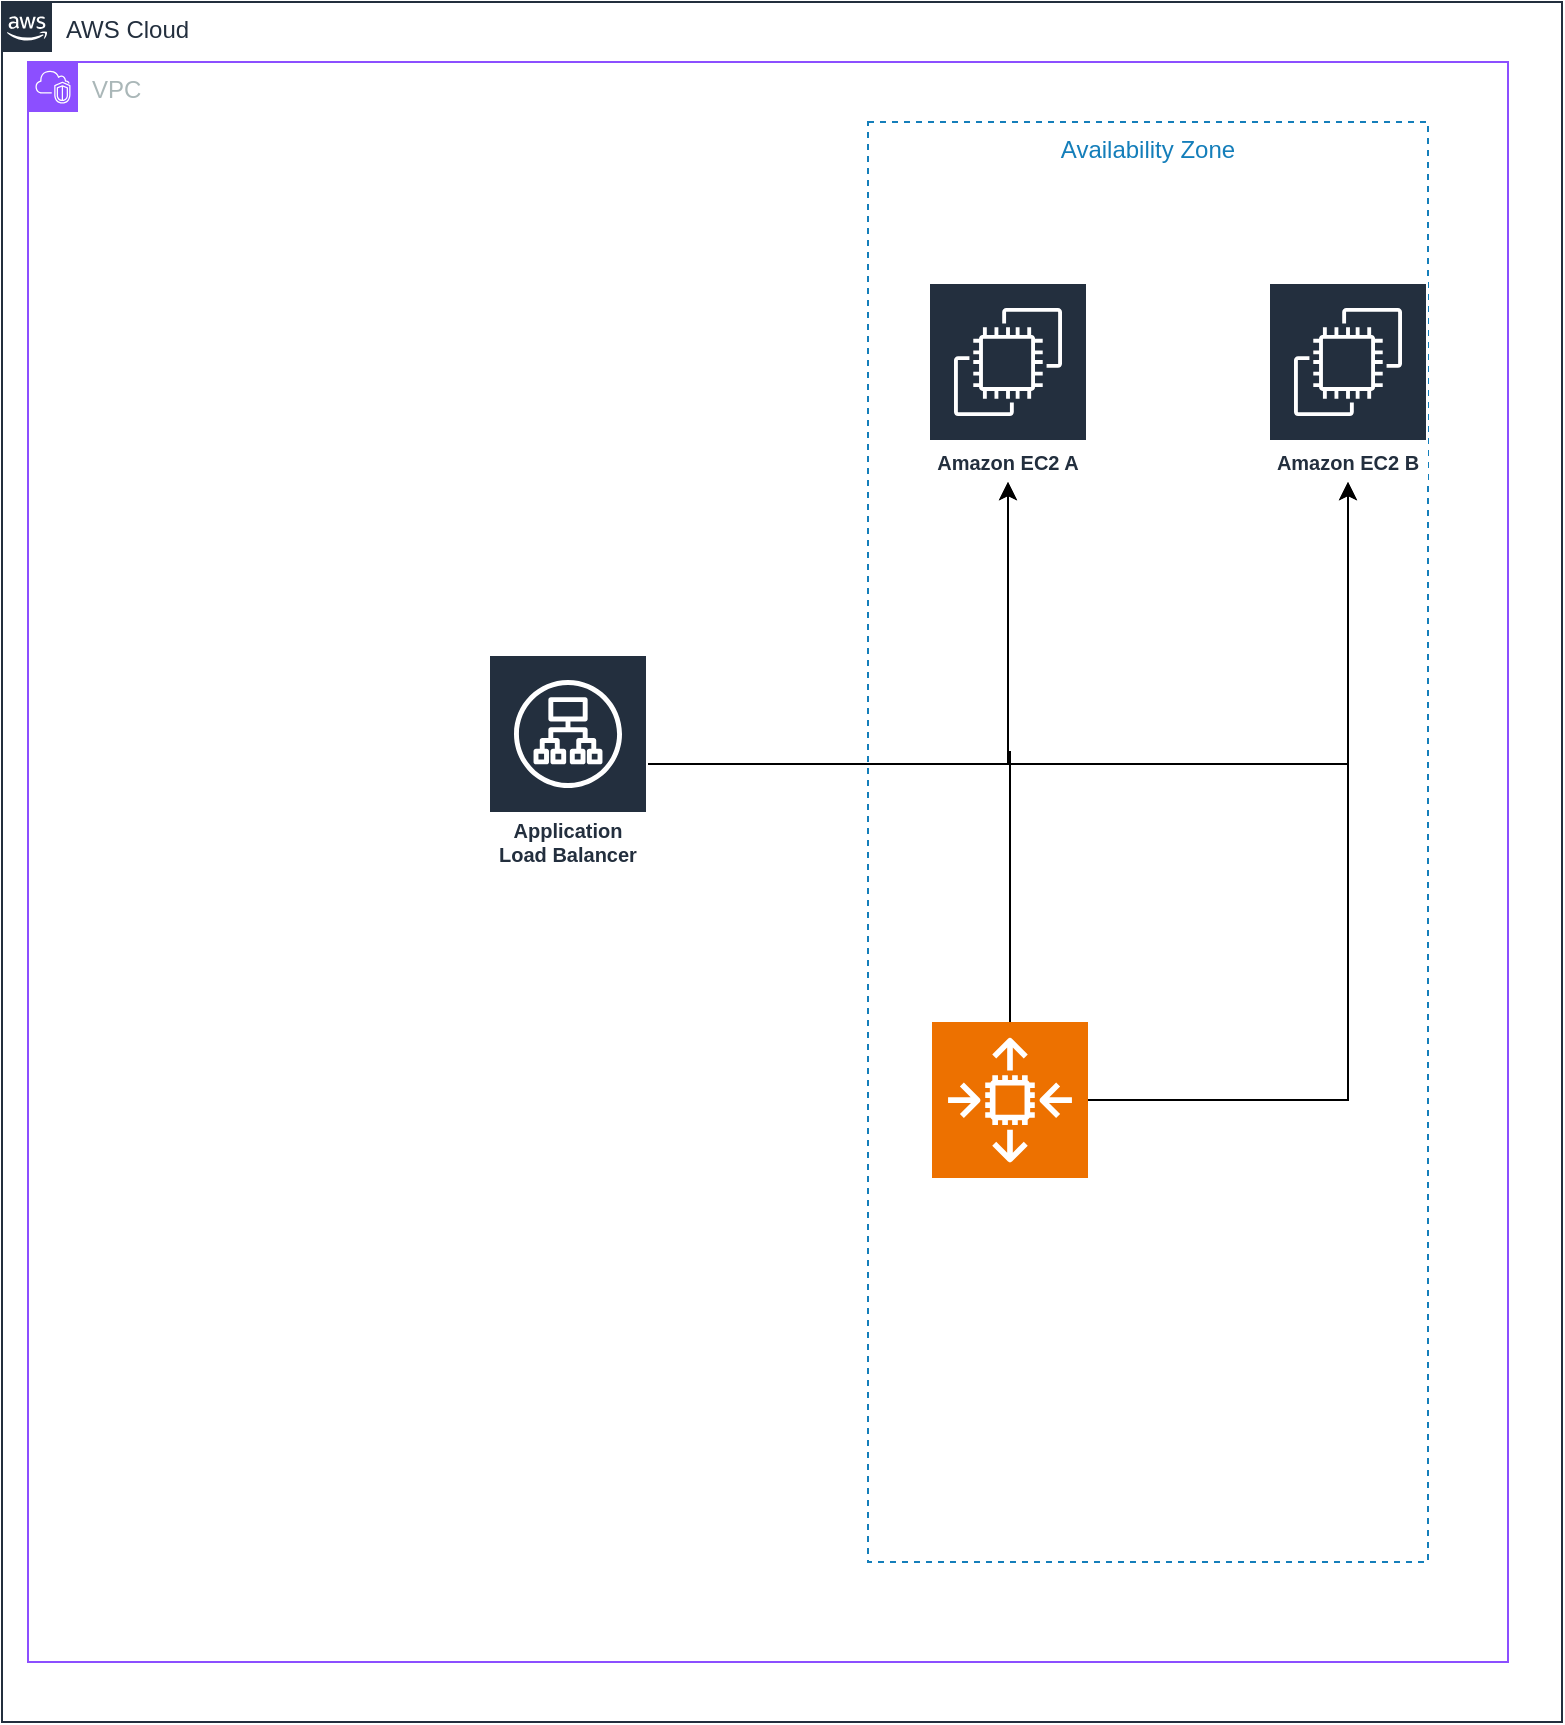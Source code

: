 <mxfile version="22.1.8" type="github">
  <diagram name="Página-1" id="9Tw5aG8YvwJOKgrTcYbX">
    <mxGraphModel dx="2550" dy="1931" grid="1" gridSize="10" guides="1" tooltips="1" connect="1" arrows="1" fold="1" page="1" pageScale="1" pageWidth="827" pageHeight="1169" math="0" shadow="0">
      <root>
        <mxCell id="0" />
        <mxCell id="1" parent="0" />
        <mxCell id="_TDzXn1x_TyscTKE9WUD-2" value="AWS Cloud" style="points=[[0,0],[0.25,0],[0.5,0],[0.75,0],[1,0],[1,0.25],[1,0.5],[1,0.75],[1,1],[0.75,1],[0.5,1],[0.25,1],[0,1],[0,0.75],[0,0.5],[0,0.25]];outlineConnect=0;gradientColor=none;html=1;whiteSpace=wrap;fontSize=12;fontStyle=0;container=1;pointerEvents=0;collapsible=0;recursiveResize=0;shape=mxgraph.aws4.group;grIcon=mxgraph.aws4.group_aws_cloud_alt;strokeColor=#232F3E;fillColor=none;verticalAlign=top;align=left;spacingLeft=30;fontColor=#232F3E;dashed=0;" vertex="1" parent="1">
          <mxGeometry x="-803" y="-1020" width="780" height="860" as="geometry" />
        </mxCell>
        <mxCell id="_TDzXn1x_TyscTKE9WUD-3" value="VPC" style="points=[[0,0],[0.25,0],[0.5,0],[0.75,0],[1,0],[1,0.25],[1,0.5],[1,0.75],[1,1],[0.75,1],[0.5,1],[0.25,1],[0,1],[0,0.75],[0,0.5],[0,0.25]];outlineConnect=0;gradientColor=none;html=1;whiteSpace=wrap;fontSize=12;fontStyle=0;container=1;pointerEvents=0;collapsible=0;recursiveResize=0;shape=mxgraph.aws4.group;grIcon=mxgraph.aws4.group_vpc2;strokeColor=#8C4FFF;fillColor=none;verticalAlign=top;align=left;spacingLeft=30;fontColor=#AAB7B8;dashed=0;" vertex="1" parent="1">
          <mxGeometry x="-790" y="-990" width="740" height="800" as="geometry" />
        </mxCell>
        <mxCell id="_TDzXn1x_TyscTKE9WUD-9" value="Application Load Balancer" style="sketch=0;outlineConnect=0;fontColor=#232F3E;gradientColor=none;strokeColor=#ffffff;fillColor=#232F3E;dashed=0;verticalLabelPosition=middle;verticalAlign=bottom;align=center;html=1;whiteSpace=wrap;fontSize=10;fontStyle=1;spacing=3;shape=mxgraph.aws4.productIcon;prIcon=mxgraph.aws4.application_load_balancer;" vertex="1" parent="_TDzXn1x_TyscTKE9WUD-3">
          <mxGeometry x="230" y="296" width="80" height="110" as="geometry" />
        </mxCell>
        <mxCell id="_TDzXn1x_TyscTKE9WUD-6" value="Availability Zone" style="fillColor=none;strokeColor=#147EBA;dashed=1;verticalAlign=top;fontStyle=0;fontColor=#147EBA;whiteSpace=wrap;html=1;" vertex="1" parent="1">
          <mxGeometry x="-370" y="-960" width="280" height="720" as="geometry" />
        </mxCell>
        <mxCell id="_TDzXn1x_TyscTKE9WUD-7" value="Amazon EC2 A" style="sketch=0;outlineConnect=0;fontColor=#232F3E;gradientColor=none;strokeColor=#ffffff;fillColor=#232F3E;dashed=0;verticalLabelPosition=middle;verticalAlign=bottom;align=center;html=1;whiteSpace=wrap;fontSize=10;fontStyle=1;spacing=3;shape=mxgraph.aws4.productIcon;prIcon=mxgraph.aws4.ec2;" vertex="1" parent="1">
          <mxGeometry x="-340" y="-880" width="80" height="100" as="geometry" />
        </mxCell>
        <mxCell id="_TDzXn1x_TyscTKE9WUD-8" value="Amazon EC2 B" style="sketch=0;outlineConnect=0;fontColor=#232F3E;gradientColor=none;strokeColor=#ffffff;fillColor=#232F3E;dashed=0;verticalLabelPosition=middle;verticalAlign=bottom;align=center;html=1;whiteSpace=wrap;fontSize=10;fontStyle=1;spacing=3;shape=mxgraph.aws4.productIcon;prIcon=mxgraph.aws4.ec2;" vertex="1" parent="1">
          <mxGeometry x="-170" y="-880" width="80" height="100" as="geometry" />
        </mxCell>
        <mxCell id="_TDzXn1x_TyscTKE9WUD-10" style="edgeStyle=orthogonalEdgeStyle;rounded=0;orthogonalLoop=1;jettySize=auto;html=1;" edge="1" parent="1" source="_TDzXn1x_TyscTKE9WUD-9" target="_TDzXn1x_TyscTKE9WUD-7">
          <mxGeometry relative="1" as="geometry" />
        </mxCell>
        <mxCell id="_TDzXn1x_TyscTKE9WUD-12" style="edgeStyle=orthogonalEdgeStyle;rounded=0;orthogonalLoop=1;jettySize=auto;html=1;" edge="1" parent="1" source="_TDzXn1x_TyscTKE9WUD-9" target="_TDzXn1x_TyscTKE9WUD-8">
          <mxGeometry relative="1" as="geometry" />
        </mxCell>
        <mxCell id="_TDzXn1x_TyscTKE9WUD-17" style="edgeStyle=orthogonalEdgeStyle;rounded=0;orthogonalLoop=1;jettySize=auto;html=1;" edge="1" parent="1" source="_TDzXn1x_TyscTKE9WUD-16" target="_TDzXn1x_TyscTKE9WUD-7">
          <mxGeometry relative="1" as="geometry" />
        </mxCell>
        <mxCell id="_TDzXn1x_TyscTKE9WUD-18" style="edgeStyle=orthogonalEdgeStyle;rounded=0;orthogonalLoop=1;jettySize=auto;html=1;" edge="1" parent="1" source="_TDzXn1x_TyscTKE9WUD-16" target="_TDzXn1x_TyscTKE9WUD-8">
          <mxGeometry relative="1" as="geometry" />
        </mxCell>
        <mxCell id="_TDzXn1x_TyscTKE9WUD-16" value="" style="sketch=0;points=[[0,0,0],[0.25,0,0],[0.5,0,0],[0.75,0,0],[1,0,0],[0,1,0],[0.25,1,0],[0.5,1,0],[0.75,1,0],[1,1,0],[0,0.25,0],[0,0.5,0],[0,0.75,0],[1,0.25,0],[1,0.5,0],[1,0.75,0]];outlineConnect=0;fontColor=#232F3E;fillColor=#ED7100;strokeColor=#ffffff;dashed=0;verticalLabelPosition=bottom;verticalAlign=top;align=center;html=1;fontSize=12;fontStyle=0;aspect=fixed;shape=mxgraph.aws4.resourceIcon;resIcon=mxgraph.aws4.auto_scaling2;" vertex="1" parent="1">
          <mxGeometry x="-338" y="-510" width="78" height="78" as="geometry" />
        </mxCell>
      </root>
    </mxGraphModel>
  </diagram>
</mxfile>

